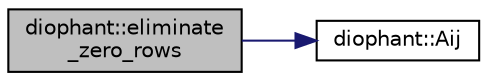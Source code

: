 digraph "diophant::eliminate_zero_rows"
{
  edge [fontname="Helvetica",fontsize="10",labelfontname="Helvetica",labelfontsize="10"];
  node [fontname="Helvetica",fontsize="10",shape=record];
  rankdir="LR";
  Node161 [label="diophant::eliminate\l_zero_rows",height=0.2,width=0.4,color="black", fillcolor="grey75", style="filled", fontcolor="black"];
  Node161 -> Node162 [color="midnightblue",fontsize="10",style="solid",fontname="Helvetica"];
  Node162 [label="diophant::Aij",height=0.2,width=0.4,color="black", fillcolor="white", style="filled",URL="$d7/d9c/classdiophant.html#af86d3bf833485e2f2d7b4a19288fc698"];
}
